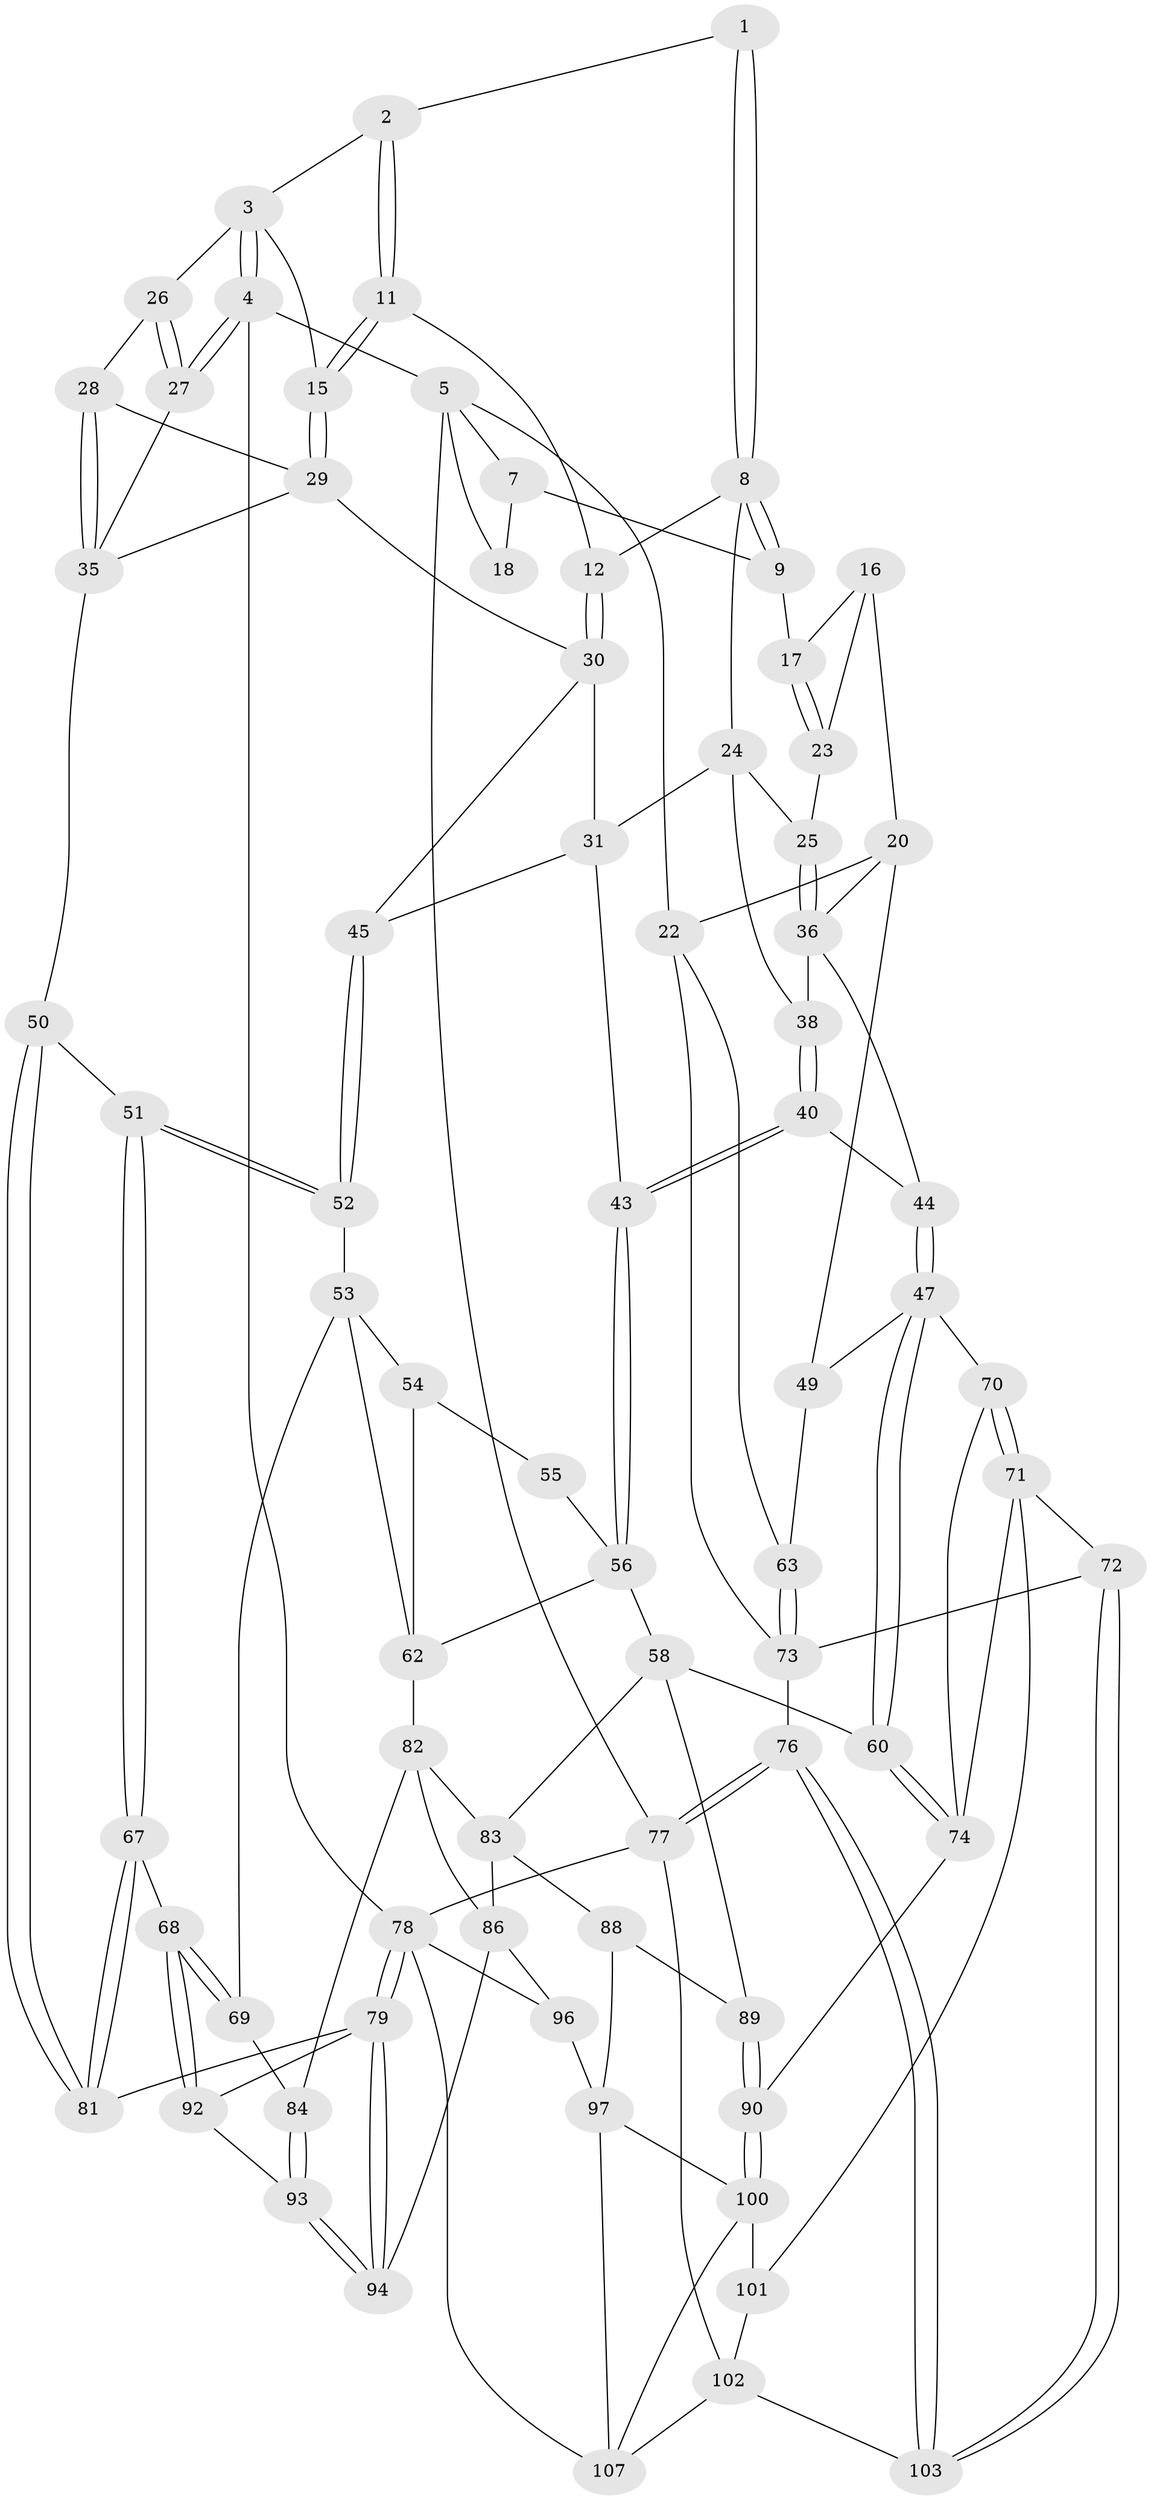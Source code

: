 // original degree distribution, {3: 0.027777777777777776, 4: 0.2037037037037037, 6: 0.2037037037037037, 5: 0.5648148148148148}
// Generated by graph-tools (version 1.1) at 2025/11/02/27/25 16:11:58]
// undirected, 75 vertices, 163 edges
graph export_dot {
graph [start="1"]
  node [color=gray90,style=filled];
  1 [pos="+0.6076222686460356+0"];
  2 [pos="+0.7413627155755728+0"];
  3 [pos="+0.7549319406896569+0",super="+14"];
  4 [pos="+1+0"];
  5 [pos="+0+0",super="+6"];
  7 [pos="+0.40239061390312775+0",super="+10"];
  8 [pos="+0.5662600484090673+0.11910240272747101",super="+13"];
  9 [pos="+0.39785007501674924+0.07261090392927577"];
  11 [pos="+0.7140259598606745+0.12004281988918793"];
  12 [pos="+0.6756948589480052+0.14890161562793383"];
  15 [pos="+0.8175402033714502+0.16171318768244922"];
  16 [pos="+0.2653975067186565+0.08708348493082292",super="+19"];
  17 [pos="+0.3897276296555667+0.09491731435997156"];
  18 [pos="+0.2633915551706351+0.0720471983955522"];
  20 [pos="+0.22777031510649326+0.21310440958850432",super="+21"];
  22 [pos="+0+0.17500990582992845",super="+64"];
  23 [pos="+0.3803134347071725+0.143513242976606"];
  24 [pos="+0.5584078629680015+0.13745003267059583",super="+32"];
  25 [pos="+0.4408896559350125+0.2181456870650858"];
  26 [pos="+0.8979519972516082+0.09811553876039551"];
  27 [pos="+1+0.06200101652870896"];
  28 [pos="+0.9343558660428792+0.19681892572338663"];
  29 [pos="+0.8187634097421094+0.27618086163147143",super="+33"];
  30 [pos="+0.6776530597685188+0.1821339444730599",super="+34"];
  31 [pos="+0.6171303673050553+0.27641438838528437",super="+42"];
  35 [pos="+1+0.33652441016737344",super="+46"];
  36 [pos="+0.4417178227006121+0.2276316238963073",super="+37"];
  38 [pos="+0.5158452432690139+0.26220611974023944",super="+39"];
  40 [pos="+0.5271459292216527+0.3981961723134855",super="+41"];
  43 [pos="+0.5883351821823665+0.401607927791841"];
  44 [pos="+0.3946032613151723+0.4348577701526863"];
  45 [pos="+0.7936635001289926+0.3086210673215414"];
  47 [pos="+0.3814995261122116+0.45413008632952934",super="+48"];
  49 [pos="+0.26803159889996625+0.4448535516104924"];
  50 [pos="+1+0.3573639014982253"];
  51 [pos="+0.9243695734030444+0.48290465979013625"];
  52 [pos="+0.8037777714768176+0.42662864348235663"];
  53 [pos="+0.7672789157260521+0.4585609848580048",super="+65"];
  54 [pos="+0.7434210478192176+0.4604673684721388",super="+61"];
  55 [pos="+0.6153473247766266+0.4433058403786343"];
  56 [pos="+0.6153461686838515+0.4433054666362917",super="+57"];
  58 [pos="+0.5508915452862432+0.6147406570026671",super="+59"];
  60 [pos="+0.46938683821855914+0.6095682012450052"];
  62 [pos="+0.6822337379181656+0.5549442813351347",super="+66"];
  63 [pos="+0.21543785887101793+0.45122688460549354"];
  67 [pos="+0.9026332936260153+0.5784785440440854"];
  68 [pos="+0.8827334949828183+0.646918364098056"];
  69 [pos="+0.8501360068334053+0.6443887743668021"];
  70 [pos="+0.25083080287226855+0.5647103815980894"];
  71 [pos="+0.10593997826998196+0.6785864008419166",super="+99"];
  72 [pos="+0.027051405049745014+0.673514590782658"];
  73 [pos="+0+0.6534809287738399",super="+75"];
  74 [pos="+0.3940504736242725+0.7155261974904464",super="+91"];
  76 [pos="+0+1"];
  77 [pos="+0+1"];
  78 [pos="+1+1",super="+106"];
  79 [pos="+1+0.9884689132852833",super="+80"];
  81 [pos="+1+0.5742714082478871"];
  82 [pos="+0.6881726764937672+0.6450853360804645",super="+85"];
  83 [pos="+0.6072039420982472+0.6408541841776024",super="+87"];
  84 [pos="+0.7680183055029225+0.7220799837424572"];
  86 [pos="+0.6836901798547754+0.7585786283850765",super="+95"];
  88 [pos="+0.6333483734375968+0.7756863574697349"];
  89 [pos="+0.5620510426659617+0.7732142980925921"];
  90 [pos="+0.46868543141300834+0.8518864061538132"];
  92 [pos="+0.88636014262188+0.6509028979844614"];
  93 [pos="+0.796389169332934+0.8360313718534268"];
  94 [pos="+0.794123925017351+0.8686765631791844"];
  96 [pos="+0.7775234373977788+0.8747842949228185"];
  97 [pos="+0.7387816640446322+0.9002274277511927",super="+98"];
  100 [pos="+0.4760430199591829+0.9541269022103993",super="+104"];
  101 [pos="+0.24429982356489494+0.8875903821426253"];
  102 [pos="+0.16091306992444535+0.9119263480451586",super="+105"];
  103 [pos="+0.13604746143922852+0.9037674629731226"];
  107 [pos="+0.4226433406796243+1",super="+108"];
  1 -- 2;
  1 -- 8;
  1 -- 8;
  2 -- 3;
  2 -- 11;
  2 -- 11;
  3 -- 4;
  3 -- 4;
  3 -- 26;
  3 -- 15;
  4 -- 5;
  4 -- 27;
  4 -- 27;
  4 -- 78;
  5 -- 22;
  5 -- 77;
  5 -- 18;
  5 -- 7;
  7 -- 9;
  7 -- 18;
  8 -- 9;
  8 -- 9;
  8 -- 24;
  8 -- 12;
  9 -- 17;
  11 -- 12;
  11 -- 15;
  11 -- 15;
  12 -- 30;
  12 -- 30;
  15 -- 29;
  15 -- 29;
  16 -- 17;
  16 -- 20;
  16 -- 23;
  17 -- 23;
  17 -- 23;
  20 -- 36;
  20 -- 49;
  20 -- 22;
  22 -- 63;
  22 -- 73;
  23 -- 25;
  24 -- 25;
  24 -- 38;
  24 -- 31;
  25 -- 36;
  25 -- 36;
  26 -- 27;
  26 -- 27;
  26 -- 28;
  27 -- 35;
  28 -- 29;
  28 -- 35;
  28 -- 35;
  29 -- 35;
  29 -- 30;
  30 -- 31;
  30 -- 45;
  31 -- 43;
  31 -- 45;
  35 -- 50;
  36 -- 44;
  36 -- 38;
  38 -- 40 [weight=2];
  38 -- 40;
  40 -- 43;
  40 -- 43;
  40 -- 44;
  43 -- 56;
  43 -- 56;
  44 -- 47;
  44 -- 47;
  45 -- 52;
  45 -- 52;
  47 -- 60;
  47 -- 60;
  47 -- 49;
  47 -- 70;
  49 -- 63;
  50 -- 51;
  50 -- 81;
  50 -- 81;
  51 -- 52;
  51 -- 52;
  51 -- 67;
  51 -- 67;
  52 -- 53;
  53 -- 54;
  53 -- 69;
  53 -- 62;
  54 -- 55 [weight=2];
  54 -- 62;
  55 -- 56;
  56 -- 58;
  56 -- 62;
  58 -- 83;
  58 -- 89;
  58 -- 60;
  60 -- 74;
  60 -- 74;
  62 -- 82;
  63 -- 73;
  63 -- 73;
  67 -- 68;
  67 -- 81;
  67 -- 81;
  68 -- 69;
  68 -- 69;
  68 -- 92;
  68 -- 92;
  69 -- 84;
  70 -- 71;
  70 -- 71;
  70 -- 74;
  71 -- 72;
  71 -- 74;
  71 -- 101;
  72 -- 73;
  72 -- 103;
  72 -- 103;
  73 -- 76;
  74 -- 90;
  76 -- 77;
  76 -- 77;
  76 -- 103;
  76 -- 103;
  77 -- 78;
  77 -- 102;
  78 -- 79;
  78 -- 79;
  78 -- 96;
  78 -- 107;
  79 -- 94;
  79 -- 94;
  79 -- 81;
  79 -- 92;
  82 -- 83;
  82 -- 84;
  82 -- 86;
  83 -- 88;
  83 -- 86;
  84 -- 93;
  84 -- 93;
  86 -- 96;
  86 -- 94;
  88 -- 89;
  88 -- 97;
  89 -- 90;
  89 -- 90;
  90 -- 100;
  90 -- 100;
  92 -- 93;
  93 -- 94;
  93 -- 94;
  96 -- 97;
  97 -- 100;
  97 -- 107;
  100 -- 107;
  100 -- 101;
  101 -- 102;
  102 -- 103;
  102 -- 107;
}
